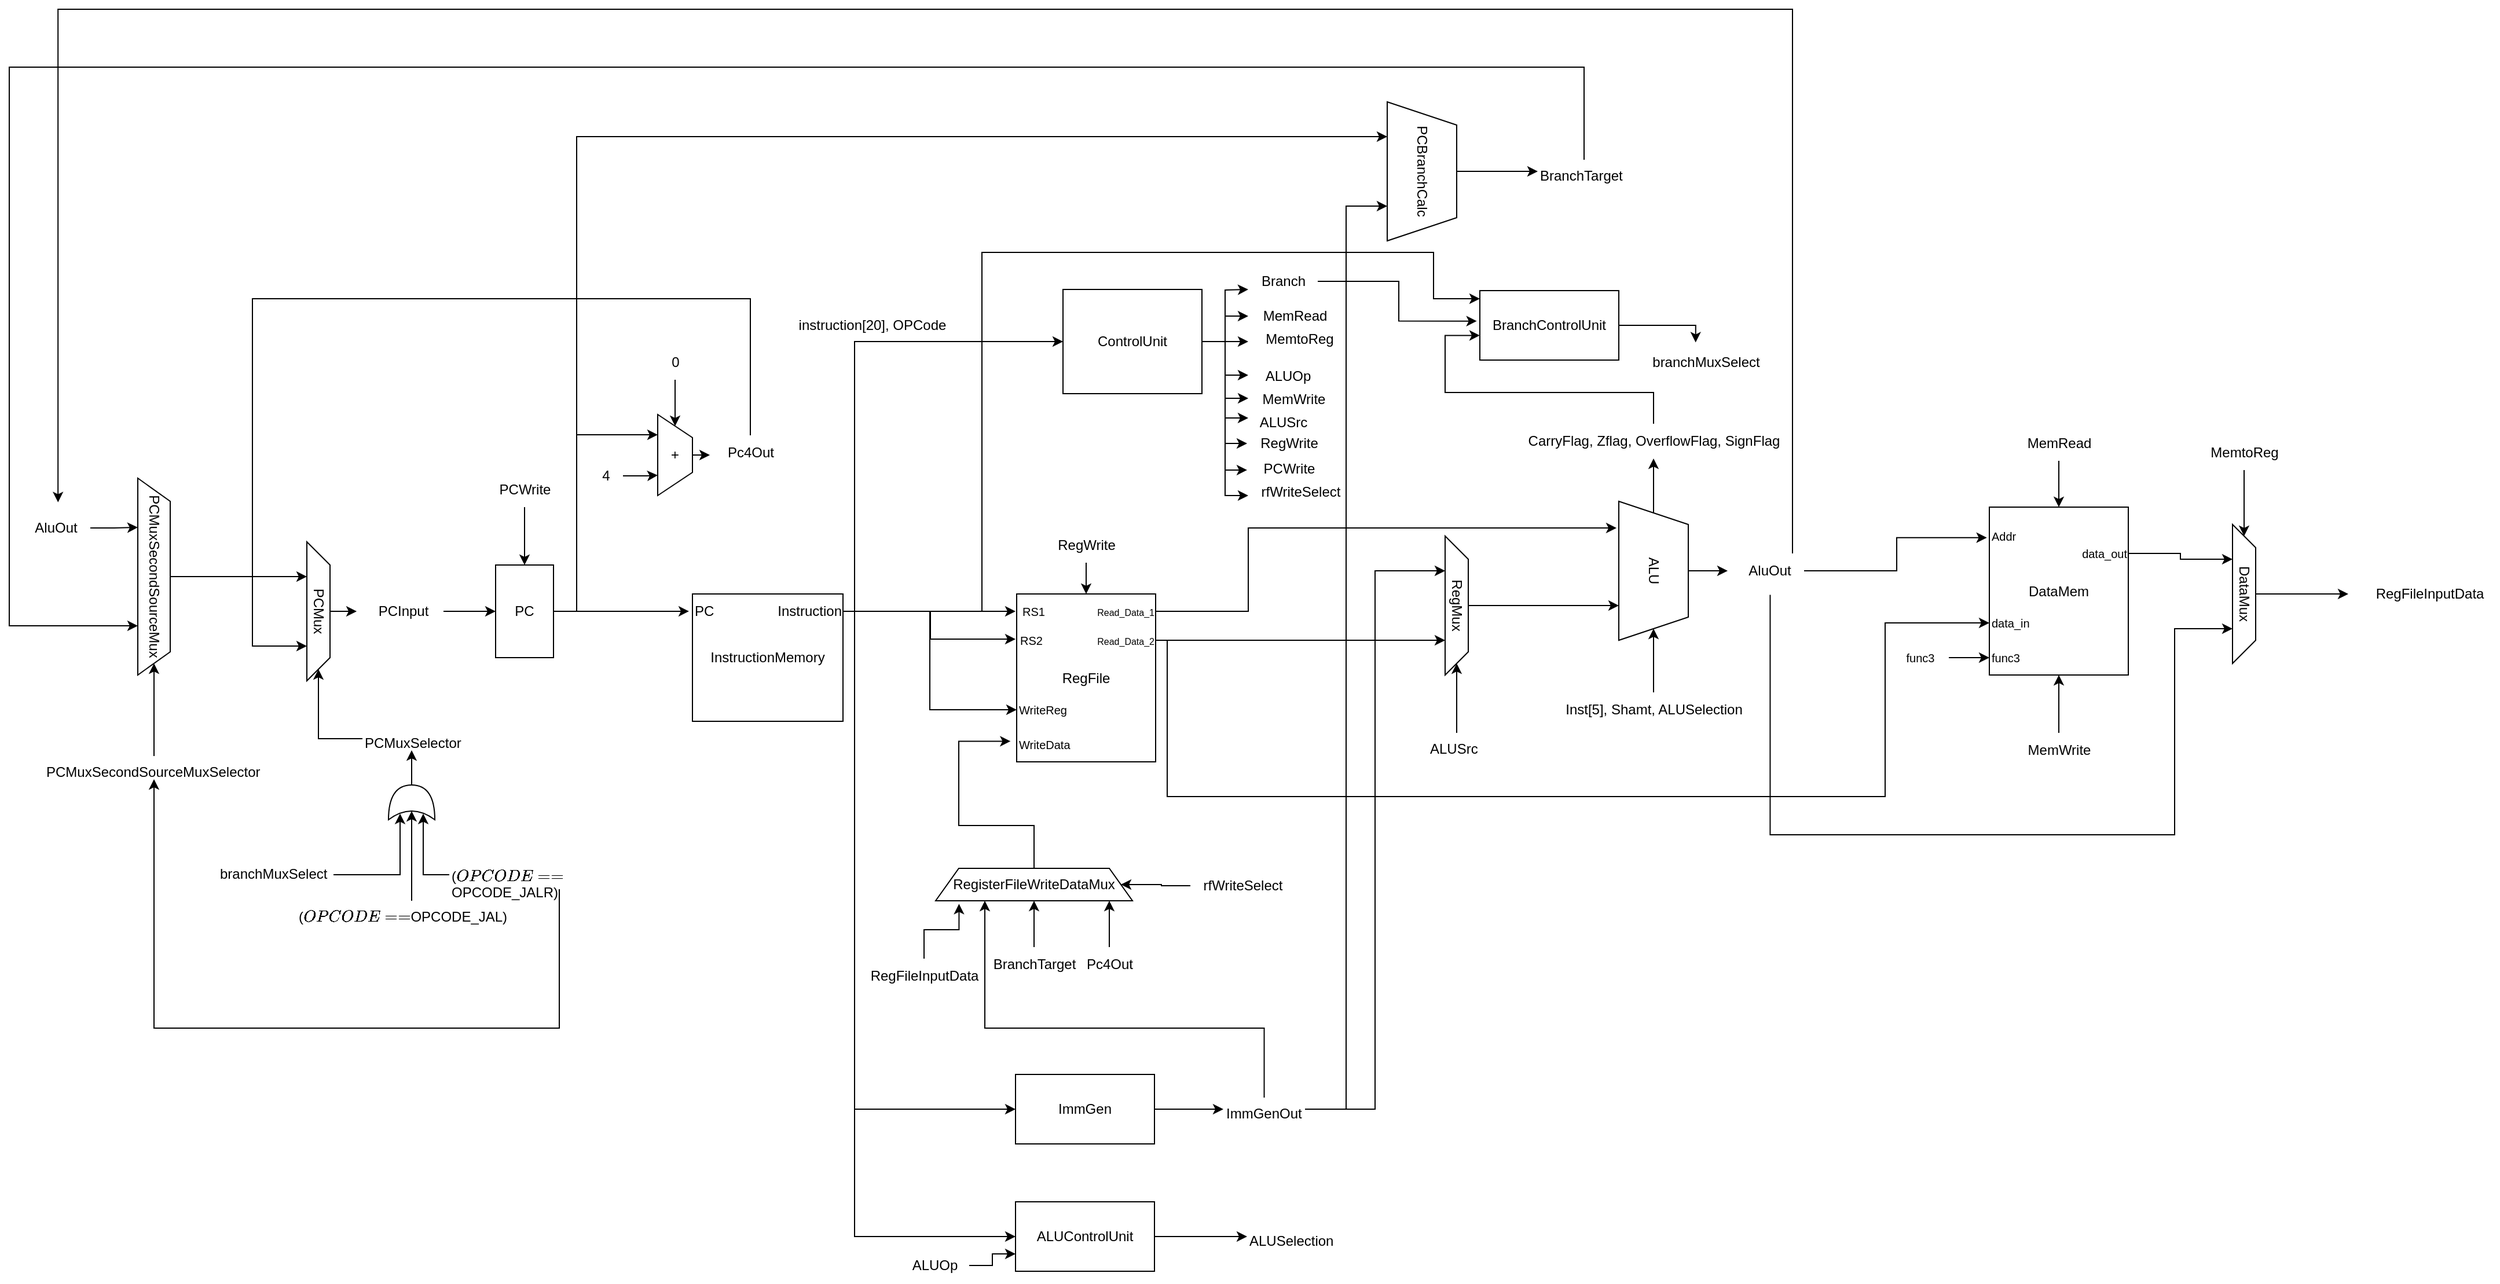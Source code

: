 <mxfile version="22.1.3" type="github">
  <diagram name="Page-1" id="2C8_HGF7oX_tT-ZGbaq5">
    <mxGraphModel dx="3056" dy="2315" grid="1" gridSize="10" guides="1" tooltips="1" connect="1" arrows="1" fold="1" page="1" pageScale="1" pageWidth="850" pageHeight="1100" math="0" shadow="0">
      <root>
        <mxCell id="0" />
        <mxCell id="1" parent="0" />
        <mxCell id="W6QJv-phxzr0F3JCB7R2-3" style="edgeStyle=orthogonalEdgeStyle;rounded=0;orthogonalLoop=1;jettySize=auto;html=1;exitX=1;exitY=0.5;exitDx=0;exitDy=0;entryX=-0.023;entryY=0.136;entryDx=0;entryDy=0;entryPerimeter=0;" parent="1" source="W6QJv-phxzr0F3JCB7R2-2" target="W6QJv-phxzr0F3JCB7R2-16" edge="1">
          <mxGeometry relative="1" as="geometry">
            <mxPoint x="270" y="400" as="targetPoint" />
          </mxGeometry>
        </mxCell>
        <mxCell id="W6QJv-phxzr0F3JCB7R2-4" style="edgeStyle=orthogonalEdgeStyle;rounded=0;orthogonalLoop=1;jettySize=auto;html=1;exitX=1;exitY=0.5;exitDx=0;exitDy=0;entryX=0.25;entryY=1;entryDx=0;entryDy=0;" parent="1" source="W6QJv-phxzr0F3JCB7R2-2" target="W6QJv-phxzr0F3JCB7R2-5" edge="1">
          <mxGeometry relative="1" as="geometry">
            <mxPoint x="210" y="310" as="targetPoint" />
            <Array as="points">
              <mxPoint x="200" y="400" />
              <mxPoint x="200" y="248" />
            </Array>
          </mxGeometry>
        </mxCell>
        <mxCell id="8ygQB4Aec48DxwsfryoU-15" style="edgeStyle=orthogonalEdgeStyle;rounded=0;orthogonalLoop=1;jettySize=auto;html=1;entryX=0.25;entryY=1;entryDx=0;entryDy=0;" edge="1" parent="1" source="W6QJv-phxzr0F3JCB7R2-2" target="8ygQB4Aec48DxwsfryoU-14">
          <mxGeometry relative="1" as="geometry">
            <Array as="points">
              <mxPoint x="200" y="400" />
              <mxPoint x="200" y="-10" />
            </Array>
          </mxGeometry>
        </mxCell>
        <mxCell id="W6QJv-phxzr0F3JCB7R2-2" value="PC" style="rounded=0;whiteSpace=wrap;html=1;" parent="1" vertex="1">
          <mxGeometry x="130" y="360" width="50" height="80" as="geometry" />
        </mxCell>
        <mxCell id="W6QJv-phxzr0F3JCB7R2-5" value="+" style="shape=trapezoid;perimeter=trapezoidPerimeter;whiteSpace=wrap;html=1;fixedSize=1;rotation=90;" parent="1" vertex="1">
          <mxGeometry x="250" y="250" width="70" height="30" as="geometry" />
        </mxCell>
        <mxCell id="W6QJv-phxzr0F3JCB7R2-7" style="edgeStyle=orthogonalEdgeStyle;rounded=0;orthogonalLoop=1;jettySize=auto;html=1;entryX=0.75;entryY=1;entryDx=0;entryDy=0;" parent="1" source="W6QJv-phxzr0F3JCB7R2-6" target="W6QJv-phxzr0F3JCB7R2-5" edge="1">
          <mxGeometry relative="1" as="geometry" />
        </mxCell>
        <mxCell id="W6QJv-phxzr0F3JCB7R2-6" value="4" style="text;html=1;align=center;verticalAlign=middle;resizable=0;points=[];autosize=1;strokeColor=none;fillColor=none;" parent="1" vertex="1">
          <mxGeometry x="210" y="268" width="30" height="30" as="geometry" />
        </mxCell>
        <mxCell id="W6QJv-phxzr0F3JCB7R2-9" style="edgeStyle=orthogonalEdgeStyle;rounded=0;orthogonalLoop=1;jettySize=auto;html=1;entryX=0.5;entryY=0;entryDx=0;entryDy=0;" parent="1" source="W6QJv-phxzr0F3JCB7R2-8" target="W6QJv-phxzr0F3JCB7R2-2" edge="1">
          <mxGeometry relative="1" as="geometry" />
        </mxCell>
        <mxCell id="W6QJv-phxzr0F3JCB7R2-8" value="PCWrite" style="text;html=1;align=center;verticalAlign=middle;resizable=0;points=[];autosize=1;strokeColor=none;fillColor=none;" parent="1" vertex="1">
          <mxGeometry x="120" y="280" width="70" height="30" as="geometry" />
        </mxCell>
        <mxCell id="W6QJv-phxzr0F3JCB7R2-11" style="edgeStyle=orthogonalEdgeStyle;rounded=0;orthogonalLoop=1;jettySize=auto;html=1;entryX=0;entryY=0.5;entryDx=0;entryDy=0;" parent="1" source="W6QJv-phxzr0F3JCB7R2-10" target="W6QJv-phxzr0F3JCB7R2-2" edge="1">
          <mxGeometry relative="1" as="geometry" />
        </mxCell>
        <mxCell id="W6QJv-phxzr0F3JCB7R2-10" value="PCInput" style="text;html=1;align=center;verticalAlign=middle;resizable=0;points=[];autosize=1;strokeColor=none;fillColor=none;" parent="1" vertex="1">
          <mxGeometry x="15" y="385" width="70" height="30" as="geometry" />
        </mxCell>
        <mxCell id="W6QJv-phxzr0F3JCB7R2-13" style="edgeStyle=orthogonalEdgeStyle;rounded=0;orthogonalLoop=1;jettySize=auto;html=1;" parent="1" source="W6QJv-phxzr0F3JCB7R2-12" target="W6QJv-phxzr0F3JCB7R2-5" edge="1">
          <mxGeometry relative="1" as="geometry" />
        </mxCell>
        <mxCell id="W6QJv-phxzr0F3JCB7R2-12" value="0" style="text;html=1;align=center;verticalAlign=middle;resizable=0;points=[];autosize=1;strokeColor=none;fillColor=none;" parent="1" vertex="1">
          <mxGeometry x="270" y="170" width="30" height="30" as="geometry" />
        </mxCell>
        <mxCell id="8ygQB4Aec48DxwsfryoU-44" style="edgeStyle=orthogonalEdgeStyle;rounded=0;orthogonalLoop=1;jettySize=auto;html=1;entryX=0.75;entryY=1;entryDx=0;entryDy=0;" edge="1" parent="1" source="W6QJv-phxzr0F3JCB7R2-14" target="8ygQB4Aec48DxwsfryoU-40">
          <mxGeometry relative="1" as="geometry">
            <Array as="points">
              <mxPoint x="350" y="130" />
              <mxPoint x="-80" y="130" />
              <mxPoint x="-80" y="430" />
            </Array>
          </mxGeometry>
        </mxCell>
        <mxCell id="W6QJv-phxzr0F3JCB7R2-14" value="Pc4Out" style="text;html=1;align=center;verticalAlign=middle;resizable=0;points=[];autosize=1;strokeColor=none;fillColor=none;" parent="1" vertex="1">
          <mxGeometry x="320" y="248" width="60" height="30" as="geometry" />
        </mxCell>
        <mxCell id="W6QJv-phxzr0F3JCB7R2-15" style="edgeStyle=orthogonalEdgeStyle;rounded=0;orthogonalLoop=1;jettySize=auto;html=1;exitX=0.5;exitY=0;exitDx=0;exitDy=0;entryX=-0.083;entryY=0.567;entryDx=0;entryDy=0;entryPerimeter=0;" parent="1" source="W6QJv-phxzr0F3JCB7R2-5" target="W6QJv-phxzr0F3JCB7R2-14" edge="1">
          <mxGeometry relative="1" as="geometry" />
        </mxCell>
        <mxCell id="W6QJv-phxzr0F3JCB7R2-22" style="edgeStyle=orthogonalEdgeStyle;rounded=0;orthogonalLoop=1;jettySize=auto;html=1;exitX=1;exitY=0.25;exitDx=0;exitDy=0;entryX=0;entryY=0.5;entryDx=0;entryDy=0;" parent="1" source="W6QJv-phxzr0F3JCB7R2-16" target="W6QJv-phxzr0F3JCB7R2-21" edge="1">
          <mxGeometry relative="1" as="geometry">
            <Array as="points">
              <mxPoint x="430" y="400" />
              <mxPoint x="440" y="400" />
              <mxPoint x="440" y="167" />
            </Array>
          </mxGeometry>
        </mxCell>
        <mxCell id="W6QJv-phxzr0F3JCB7R2-24" style="edgeStyle=orthogonalEdgeStyle;rounded=0;orthogonalLoop=1;jettySize=auto;html=1;exitX=1;exitY=0.5;exitDx=0;exitDy=0;" parent="1" source="W6QJv-phxzr0F3JCB7R2-21" edge="1">
          <mxGeometry relative="1" as="geometry">
            <mxPoint x="780" y="122" as="targetPoint" />
          </mxGeometry>
        </mxCell>
        <mxCell id="W6QJv-phxzr0F3JCB7R2-36" style="edgeStyle=orthogonalEdgeStyle;rounded=0;orthogonalLoop=1;jettySize=auto;html=1;exitX=1;exitY=0.5;exitDx=0;exitDy=0;" parent="1" source="W6QJv-phxzr0F3JCB7R2-21" target="W6QJv-phxzr0F3JCB7R2-26" edge="1">
          <mxGeometry relative="1" as="geometry" />
        </mxCell>
        <mxCell id="W6QJv-phxzr0F3JCB7R2-21" value="ControlUnit" style="rounded=0;whiteSpace=wrap;html=1;" parent="1" vertex="1">
          <mxGeometry x="620" y="122" width="120" height="90" as="geometry" />
        </mxCell>
        <mxCell id="W6QJv-phxzr0F3JCB7R2-23" value="instruction[20], OPCode" style="text;html=1;align=center;verticalAlign=middle;resizable=0;points=[];autosize=1;strokeColor=none;fillColor=none;" parent="1" vertex="1">
          <mxGeometry x="380" y="138" width="150" height="30" as="geometry" />
        </mxCell>
        <mxCell id="8ygQB4Aec48DxwsfryoU-63" style="edgeStyle=orthogonalEdgeStyle;rounded=0;orthogonalLoop=1;jettySize=auto;html=1;entryX=-0.022;entryY=0.439;entryDx=0;entryDy=0;entryPerimeter=0;" edge="1" parent="1" source="W6QJv-phxzr0F3JCB7R2-25" target="8ygQB4Aec48DxwsfryoU-62">
          <mxGeometry relative="1" as="geometry" />
        </mxCell>
        <mxCell id="W6QJv-phxzr0F3JCB7R2-25" value="Branch" style="text;html=1;align=center;verticalAlign=middle;resizable=0;points=[];autosize=1;strokeColor=none;fillColor=none;labelBorderColor=none;" parent="1" vertex="1">
          <mxGeometry x="780" y="100" width="60" height="30" as="geometry" />
        </mxCell>
        <mxCell id="W6QJv-phxzr0F3JCB7R2-26" value="MemRead" style="text;html=1;align=center;verticalAlign=middle;resizable=0;points=[];autosize=1;strokeColor=none;fillColor=none;" parent="1" vertex="1">
          <mxGeometry x="780" y="130" width="80" height="30" as="geometry" />
        </mxCell>
        <mxCell id="W6QJv-phxzr0F3JCB7R2-27" value="MemtoReg" style="text;html=1;align=center;verticalAlign=middle;resizable=0;points=[];autosize=1;strokeColor=none;fillColor=none;" parent="1" vertex="1">
          <mxGeometry x="784" y="150" width="80" height="30" as="geometry" />
        </mxCell>
        <mxCell id="W6QJv-phxzr0F3JCB7R2-28" value="ALUOp" style="text;html=1;align=center;verticalAlign=middle;resizable=0;points=[];autosize=1;strokeColor=none;fillColor=none;" parent="1" vertex="1">
          <mxGeometry x="784" y="182" width="60" height="30" as="geometry" />
        </mxCell>
        <mxCell id="W6QJv-phxzr0F3JCB7R2-29" value="MemWrite" style="text;html=1;align=center;verticalAlign=middle;resizable=0;points=[];autosize=1;strokeColor=none;fillColor=none;" parent="1" vertex="1">
          <mxGeometry x="779" y="202" width="80" height="30" as="geometry" />
        </mxCell>
        <mxCell id="W6QJv-phxzr0F3JCB7R2-30" value="ALUSrc" style="text;html=1;align=center;verticalAlign=middle;resizable=0;points=[];autosize=1;strokeColor=none;fillColor=none;" parent="1" vertex="1">
          <mxGeometry x="780" y="222" width="60" height="30" as="geometry" />
        </mxCell>
        <mxCell id="W6QJv-phxzr0F3JCB7R2-32" value="RegWrite" style="text;html=1;align=center;verticalAlign=middle;resizable=0;points=[];autosize=1;strokeColor=none;fillColor=none;" parent="1" vertex="1">
          <mxGeometry x="780" y="240" width="70" height="30" as="geometry" />
        </mxCell>
        <mxCell id="W6QJv-phxzr0F3JCB7R2-33" value="PCWrite" style="text;html=1;align=center;verticalAlign=middle;resizable=0;points=[];autosize=1;strokeColor=none;fillColor=none;" parent="1" vertex="1">
          <mxGeometry x="780" y="262" width="70" height="30" as="geometry" />
        </mxCell>
        <mxCell id="W6QJv-phxzr0F3JCB7R2-34" value="rfWriteSelect" style="text;html=1;align=center;verticalAlign=middle;resizable=0;points=[];autosize=1;strokeColor=none;fillColor=none;" parent="1" vertex="1">
          <mxGeometry x="780" y="282" width="90" height="30" as="geometry" />
        </mxCell>
        <mxCell id="W6QJv-phxzr0F3JCB7R2-37" style="edgeStyle=orthogonalEdgeStyle;rounded=0;orthogonalLoop=1;jettySize=auto;html=1;exitX=1;exitY=0.5;exitDx=0;exitDy=0;entryX=-0.05;entryY=0.567;entryDx=0;entryDy=0;entryPerimeter=0;" parent="1" source="W6QJv-phxzr0F3JCB7R2-21" target="W6QJv-phxzr0F3JCB7R2-27" edge="1">
          <mxGeometry relative="1" as="geometry" />
        </mxCell>
        <mxCell id="W6QJv-phxzr0F3JCB7R2-38" style="edgeStyle=orthogonalEdgeStyle;rounded=0;orthogonalLoop=1;jettySize=auto;html=1;exitX=1;exitY=0.5;exitDx=0;exitDy=0;entryX=-0.067;entryY=0.467;entryDx=0;entryDy=0;entryPerimeter=0;" parent="1" source="W6QJv-phxzr0F3JCB7R2-21" target="W6QJv-phxzr0F3JCB7R2-28" edge="1">
          <mxGeometry relative="1" as="geometry">
            <Array as="points">
              <mxPoint x="760" y="167" />
              <mxPoint x="760" y="196" />
            </Array>
          </mxGeometry>
        </mxCell>
        <mxCell id="W6QJv-phxzr0F3JCB7R2-39" style="edgeStyle=orthogonalEdgeStyle;rounded=0;orthogonalLoop=1;jettySize=auto;html=1;exitX=1;exitY=0.5;exitDx=0;exitDy=0;entryX=0.013;entryY=0.467;entryDx=0;entryDy=0;entryPerimeter=0;" parent="1" source="W6QJv-phxzr0F3JCB7R2-21" target="W6QJv-phxzr0F3JCB7R2-29" edge="1">
          <mxGeometry relative="1" as="geometry" />
        </mxCell>
        <mxCell id="W6QJv-phxzr0F3JCB7R2-40" style="edgeStyle=orthogonalEdgeStyle;rounded=0;orthogonalLoop=1;jettySize=auto;html=1;exitX=1;exitY=0.5;exitDx=0;exitDy=0;entryX=0;entryY=0.367;entryDx=0;entryDy=0;entryPerimeter=0;" parent="1" source="W6QJv-phxzr0F3JCB7R2-21" target="W6QJv-phxzr0F3JCB7R2-30" edge="1">
          <mxGeometry relative="1" as="geometry" />
        </mxCell>
        <mxCell id="W6QJv-phxzr0F3JCB7R2-41" style="edgeStyle=orthogonalEdgeStyle;rounded=0;orthogonalLoop=1;jettySize=auto;html=1;exitX=1;exitY=0.5;exitDx=0;exitDy=0;entryX=-0.014;entryY=0.5;entryDx=0;entryDy=0;entryPerimeter=0;" parent="1" source="W6QJv-phxzr0F3JCB7R2-21" target="W6QJv-phxzr0F3JCB7R2-32" edge="1">
          <mxGeometry relative="1" as="geometry">
            <Array as="points">
              <mxPoint x="760" y="167" />
              <mxPoint x="760" y="255" />
            </Array>
          </mxGeometry>
        </mxCell>
        <mxCell id="W6QJv-phxzr0F3JCB7R2-42" style="edgeStyle=orthogonalEdgeStyle;rounded=0;orthogonalLoop=1;jettySize=auto;html=1;exitX=1;exitY=0.5;exitDx=0;exitDy=0;entryX=-0.014;entryY=0.533;entryDx=0;entryDy=0;entryPerimeter=0;" parent="1" source="W6QJv-phxzr0F3JCB7R2-21" target="W6QJv-phxzr0F3JCB7R2-33" edge="1">
          <mxGeometry relative="1" as="geometry">
            <Array as="points">
              <mxPoint x="760" y="167" />
              <mxPoint x="760" y="278" />
            </Array>
          </mxGeometry>
        </mxCell>
        <mxCell id="W6QJv-phxzr0F3JCB7R2-43" style="edgeStyle=orthogonalEdgeStyle;rounded=0;orthogonalLoop=1;jettySize=auto;html=1;exitX=1;exitY=0.5;exitDx=0;exitDy=0;entryX=0;entryY=0.6;entryDx=0;entryDy=0;entryPerimeter=0;" parent="1" source="W6QJv-phxzr0F3JCB7R2-21" target="W6QJv-phxzr0F3JCB7R2-34" edge="1">
          <mxGeometry relative="1" as="geometry">
            <Array as="points">
              <mxPoint x="760" y="167" />
              <mxPoint x="760" y="300" />
            </Array>
          </mxGeometry>
        </mxCell>
        <mxCell id="W6QJv-phxzr0F3JCB7R2-50" style="edgeStyle=orthogonalEdgeStyle;rounded=0;orthogonalLoop=1;jettySize=auto;html=1;entryX=-0.1;entryY=0.5;entryDx=0;entryDy=0;entryPerimeter=0;" parent="1" source="W6QJv-phxzr0F3JCB7R2-47" target="W6QJv-phxzr0F3JCB7R2-51" edge="1">
          <mxGeometry relative="1" as="geometry">
            <mxPoint x="480" y="400" as="targetPoint" />
          </mxGeometry>
        </mxCell>
        <mxCell id="W6QJv-phxzr0F3JCB7R2-60" style="edgeStyle=orthogonalEdgeStyle;rounded=0;orthogonalLoop=1;jettySize=auto;html=1;entryX=0.5;entryY=0;entryDx=0;entryDy=0;" parent="1" source="W6QJv-phxzr0F3JCB7R2-57" target="W6QJv-phxzr0F3JCB7R2-44" edge="1">
          <mxGeometry relative="1" as="geometry" />
        </mxCell>
        <mxCell id="W6QJv-phxzr0F3JCB7R2-57" value="RegWrite" style="text;html=1;align=center;verticalAlign=middle;resizable=0;points=[];autosize=1;strokeColor=none;fillColor=none;" parent="1" vertex="1">
          <mxGeometry x="605" y="328" width="70" height="30" as="geometry" />
        </mxCell>
        <mxCell id="W6QJv-phxzr0F3JCB7R2-61" style="edgeStyle=orthogonalEdgeStyle;rounded=0;orthogonalLoop=1;jettySize=auto;html=1;entryX=-0.05;entryY=0.467;entryDx=0;entryDy=0;entryPerimeter=0;" parent="1" source="W6QJv-phxzr0F3JCB7R2-47" target="W6QJv-phxzr0F3JCB7R2-52" edge="1">
          <mxGeometry relative="1" as="geometry" />
        </mxCell>
        <mxCell id="W6QJv-phxzr0F3JCB7R2-62" style="edgeStyle=orthogonalEdgeStyle;rounded=0;orthogonalLoop=1;jettySize=auto;html=1;entryX=0;entryY=0.5;entryDx=0;entryDy=0;entryPerimeter=0;" parent="1" source="W6QJv-phxzr0F3JCB7R2-47" target="W6QJv-phxzr0F3JCB7R2-54" edge="1">
          <mxGeometry relative="1" as="geometry" />
        </mxCell>
        <mxCell id="W6QJv-phxzr0F3JCB7R2-64" value="" style="group" parent="1" vertex="1" connectable="0">
          <mxGeometry x="580" y="385" width="120" height="145" as="geometry" />
        </mxCell>
        <mxCell id="W6QJv-phxzr0F3JCB7R2-44" value="RegFile" style="rounded=0;whiteSpace=wrap;html=1;" parent="W6QJv-phxzr0F3JCB7R2-64" vertex="1">
          <mxGeometry width="120" height="145" as="geometry" />
        </mxCell>
        <mxCell id="W6QJv-phxzr0F3JCB7R2-51" value="&lt;font style=&quot;font-size: 10px;&quot;&gt;RS1&lt;/font&gt;" style="text;html=1;align=left;verticalAlign=middle;resizable=0;points=[];autosize=1;strokeColor=none;fillColor=none;" parent="W6QJv-phxzr0F3JCB7R2-64" vertex="1">
          <mxGeometry x="3" width="40" height="30" as="geometry" />
        </mxCell>
        <mxCell id="W6QJv-phxzr0F3JCB7R2-52" value="&lt;font style=&quot;font-size: 10px;&quot;&gt;RS2&lt;br&gt;&lt;/font&gt;" style="text;html=1;align=left;verticalAlign=middle;resizable=0;points=[];autosize=1;strokeColor=none;fillColor=none;" parent="W6QJv-phxzr0F3JCB7R2-64" vertex="1">
          <mxGeometry x="1" y="25" width="40" height="30" as="geometry" />
        </mxCell>
        <mxCell id="W6QJv-phxzr0F3JCB7R2-53" value="&lt;font size=&quot;1&quot;&gt;WriteData&lt;/font&gt;" style="text;html=1;align=left;verticalAlign=middle;resizable=0;points=[];autosize=1;strokeColor=none;fillColor=none;" parent="W6QJv-phxzr0F3JCB7R2-64" vertex="1">
          <mxGeometry y="115" width="70" height="30" as="geometry" />
        </mxCell>
        <mxCell id="W6QJv-phxzr0F3JCB7R2-54" value="&lt;font style=&quot;font-size: 10px;&quot;&gt;WriteReg&lt;/font&gt;" style="text;html=1;align=left;verticalAlign=middle;resizable=0;points=[];autosize=1;strokeColor=none;fillColor=none;" parent="W6QJv-phxzr0F3JCB7R2-64" vertex="1">
          <mxGeometry y="85" width="70" height="30" as="geometry" />
        </mxCell>
        <mxCell id="W6QJv-phxzr0F3JCB7R2-55" value="&lt;font style=&quot;font-size: 8px;&quot;&gt;Read_Data_1&lt;/font&gt;" style="text;html=1;align=right;verticalAlign=middle;resizable=0;points=[];autosize=1;strokeColor=none;fillColor=none;" parent="W6QJv-phxzr0F3JCB7R2-64" vertex="1">
          <mxGeometry x="50" width="70" height="30" as="geometry" />
        </mxCell>
        <mxCell id="W6QJv-phxzr0F3JCB7R2-56" value="&lt;font style=&quot;font-size: 8px;&quot;&gt;Read_Data_2&lt;/font&gt;" style="text;html=1;align=right;verticalAlign=middle;resizable=0;points=[];autosize=1;strokeColor=none;fillColor=none;" parent="W6QJv-phxzr0F3JCB7R2-64" vertex="1">
          <mxGeometry x="50" y="25" width="70" height="30" as="geometry" />
        </mxCell>
        <mxCell id="W6QJv-phxzr0F3JCB7R2-65" value="" style="group" parent="1" vertex="1" connectable="0">
          <mxGeometry x="300" y="385" width="130" height="110" as="geometry" />
        </mxCell>
        <mxCell id="W6QJv-phxzr0F3JCB7R2-16" value="InstructionMemory" style="rounded=0;whiteSpace=wrap;html=1;" parent="W6QJv-phxzr0F3JCB7R2-65" vertex="1">
          <mxGeometry width="130" height="110" as="geometry" />
        </mxCell>
        <mxCell id="W6QJv-phxzr0F3JCB7R2-46" value="PC" style="text;html=1;align=left;verticalAlign=middle;resizable=0;points=[];autosize=1;strokeColor=none;fillColor=none;" parent="W6QJv-phxzr0F3JCB7R2-65" vertex="1">
          <mxGeometry width="40" height="30" as="geometry" />
        </mxCell>
        <mxCell id="W6QJv-phxzr0F3JCB7R2-47" value="Instruction" style="text;html=1;align=right;verticalAlign=middle;resizable=0;points=[];autosize=1;strokeColor=none;fillColor=none;" parent="W6QJv-phxzr0F3JCB7R2-65" vertex="1">
          <mxGeometry x="50" width="80" height="30" as="geometry" />
        </mxCell>
        <mxCell id="8ygQB4Aec48DxwsfryoU-5" style="edgeStyle=orthogonalEdgeStyle;rounded=0;orthogonalLoop=1;jettySize=auto;html=1;entryX=0;entryY=0.5;entryDx=0;entryDy=0;" edge="1" parent="1" source="8ygQB4Aec48DxwsfryoU-3" target="8ygQB4Aec48DxwsfryoU-6">
          <mxGeometry relative="1" as="geometry">
            <mxPoint x="749" y="830" as="targetPoint" />
          </mxGeometry>
        </mxCell>
        <mxCell id="8ygQB4Aec48DxwsfryoU-3" value="ImmGen" style="rounded=0;whiteSpace=wrap;html=1;" vertex="1" parent="1">
          <mxGeometry x="579" y="800" width="120" height="60" as="geometry" />
        </mxCell>
        <mxCell id="8ygQB4Aec48DxwsfryoU-4" style="edgeStyle=orthogonalEdgeStyle;rounded=0;orthogonalLoop=1;jettySize=auto;html=1;entryX=0;entryY=0.5;entryDx=0;entryDy=0;" edge="1" parent="1" source="W6QJv-phxzr0F3JCB7R2-47" target="8ygQB4Aec48DxwsfryoU-3">
          <mxGeometry relative="1" as="geometry">
            <Array as="points">
              <mxPoint x="440" y="400" />
              <mxPoint x="440" y="830" />
            </Array>
          </mxGeometry>
        </mxCell>
        <mxCell id="8ygQB4Aec48DxwsfryoU-16" style="edgeStyle=orthogonalEdgeStyle;rounded=0;orthogonalLoop=1;jettySize=auto;html=1;entryX=0.75;entryY=1;entryDx=0;entryDy=0;" edge="1" parent="1" source="8ygQB4Aec48DxwsfryoU-6" target="8ygQB4Aec48DxwsfryoU-14">
          <mxGeometry relative="1" as="geometry" />
        </mxCell>
        <mxCell id="8ygQB4Aec48DxwsfryoU-47" style="edgeStyle=orthogonalEdgeStyle;rounded=0;orthogonalLoop=1;jettySize=auto;html=1;entryX=0.25;entryY=1;entryDx=0;entryDy=0;" edge="1" parent="1" source="8ygQB4Aec48DxwsfryoU-6" target="8ygQB4Aec48DxwsfryoU-45">
          <mxGeometry relative="1" as="geometry" />
        </mxCell>
        <mxCell id="8ygQB4Aec48DxwsfryoU-98" style="edgeStyle=orthogonalEdgeStyle;rounded=0;orthogonalLoop=1;jettySize=auto;html=1;entryX=0.25;entryY=1;entryDx=0;entryDy=0;" edge="1" parent="1" source="8ygQB4Aec48DxwsfryoU-6" target="8ygQB4Aec48DxwsfryoU-92">
          <mxGeometry relative="1" as="geometry">
            <Array as="points">
              <mxPoint x="794" y="760" />
              <mxPoint x="552" y="760" />
            </Array>
          </mxGeometry>
        </mxCell>
        <mxCell id="8ygQB4Aec48DxwsfryoU-6" value="ImmGenOut" style="text;whiteSpace=wrap;" vertex="1" parent="1">
          <mxGeometry x="758.5" y="820" width="70.5" height="20" as="geometry" />
        </mxCell>
        <mxCell id="8ygQB4Aec48DxwsfryoU-12" style="edgeStyle=orthogonalEdgeStyle;rounded=0;orthogonalLoop=1;jettySize=auto;html=1;exitX=1;exitY=0.5;exitDx=0;exitDy=0;entryX=0;entryY=0.5;entryDx=0;entryDy=0;" edge="1" parent="1" source="8ygQB4Aec48DxwsfryoU-7" target="8ygQB4Aec48DxwsfryoU-11">
          <mxGeometry relative="1" as="geometry" />
        </mxCell>
        <mxCell id="8ygQB4Aec48DxwsfryoU-7" value="ALUControlUnit" style="rounded=0;whiteSpace=wrap;html=1;" vertex="1" parent="1">
          <mxGeometry x="579" y="910" width="120" height="60" as="geometry" />
        </mxCell>
        <mxCell id="8ygQB4Aec48DxwsfryoU-8" style="edgeStyle=orthogonalEdgeStyle;rounded=0;orthogonalLoop=1;jettySize=auto;html=1;entryX=0;entryY=0.5;entryDx=0;entryDy=0;" edge="1" parent="1" source="W6QJv-phxzr0F3JCB7R2-47" target="8ygQB4Aec48DxwsfryoU-7">
          <mxGeometry relative="1" as="geometry">
            <Array as="points">
              <mxPoint x="440" y="400" />
              <mxPoint x="440" y="940" />
            </Array>
          </mxGeometry>
        </mxCell>
        <mxCell id="8ygQB4Aec48DxwsfryoU-10" style="edgeStyle=orthogonalEdgeStyle;rounded=0;orthogonalLoop=1;jettySize=auto;html=1;entryX=0;entryY=0.75;entryDx=0;entryDy=0;" edge="1" parent="1" source="8ygQB4Aec48DxwsfryoU-9" target="8ygQB4Aec48DxwsfryoU-7">
          <mxGeometry relative="1" as="geometry" />
        </mxCell>
        <mxCell id="8ygQB4Aec48DxwsfryoU-9" value="ALUOp" style="text;html=1;align=center;verticalAlign=middle;resizable=0;points=[];autosize=1;strokeColor=none;fillColor=none;" vertex="1" parent="1">
          <mxGeometry x="479" y="950" width="60" height="30" as="geometry" />
        </mxCell>
        <mxCell id="8ygQB4Aec48DxwsfryoU-11" value="ALUSelection" style="text;whiteSpace=wrap;" vertex="1" parent="1">
          <mxGeometry x="779" y="930" width="80" height="20" as="geometry" />
        </mxCell>
        <mxCell id="8ygQB4Aec48DxwsfryoU-18" style="edgeStyle=orthogonalEdgeStyle;rounded=0;orthogonalLoop=1;jettySize=auto;html=1;entryX=0;entryY=0.5;entryDx=0;entryDy=0;" edge="1" parent="1" source="8ygQB4Aec48DxwsfryoU-14" target="8ygQB4Aec48DxwsfryoU-17">
          <mxGeometry relative="1" as="geometry" />
        </mxCell>
        <mxCell id="8ygQB4Aec48DxwsfryoU-14" value="PCBranchCalc" style="shape=trapezoid;perimeter=trapezoidPerimeter;whiteSpace=wrap;html=1;fixedSize=1;rotation=90;" vertex="1" parent="1">
          <mxGeometry x="870" y="-10" width="120" height="60" as="geometry" />
        </mxCell>
        <mxCell id="8ygQB4Aec48DxwsfryoU-43" style="edgeStyle=orthogonalEdgeStyle;rounded=0;orthogonalLoop=1;jettySize=auto;html=1;entryX=0.75;entryY=1;entryDx=0;entryDy=0;" edge="1" parent="1" source="8ygQB4Aec48DxwsfryoU-17" target="8ygQB4Aec48DxwsfryoU-34">
          <mxGeometry relative="1" as="geometry">
            <Array as="points">
              <mxPoint x="1070" y="-70" />
              <mxPoint x="-290" y="-70" />
              <mxPoint x="-290" y="413" />
            </Array>
          </mxGeometry>
        </mxCell>
        <mxCell id="8ygQB4Aec48DxwsfryoU-17" value="BranchTarget" style="text;whiteSpace=wrap;" vertex="1" parent="1">
          <mxGeometry x="1030" y="10" width="80" height="20" as="geometry" />
        </mxCell>
        <mxCell id="8ygQB4Aec48DxwsfryoU-105" style="edgeStyle=orthogonalEdgeStyle;rounded=0;orthogonalLoop=1;jettySize=auto;html=1;entryX=1;entryY=0.5;entryDx=0;entryDy=0;" edge="1" parent="1" source="8ygQB4Aec48DxwsfryoU-19" target="8ygQB4Aec48DxwsfryoU-40">
          <mxGeometry relative="1" as="geometry" />
        </mxCell>
        <mxCell id="8ygQB4Aec48DxwsfryoU-19" value="PCMuxSelector" style="text;whiteSpace=wrap;" vertex="1" parent="1">
          <mxGeometry x="15" y="500" width="85" height="20" as="geometry" />
        </mxCell>
        <mxCell id="8ygQB4Aec48DxwsfryoU-21" style="edgeStyle=orthogonalEdgeStyle;rounded=0;orthogonalLoop=1;jettySize=auto;html=1;entryX=0.5;entryY=1;entryDx=0;entryDy=0;" edge="1" parent="1" source="8ygQB4Aec48DxwsfryoU-20" target="8ygQB4Aec48DxwsfryoU-19">
          <mxGeometry relative="1" as="geometry" />
        </mxCell>
        <mxCell id="8ygQB4Aec48DxwsfryoU-20" value="" style="shape=xor;whiteSpace=wrap;html=1;rotation=-90;" vertex="1" parent="1">
          <mxGeometry x="42.5" y="545" width="30" height="40" as="geometry" />
        </mxCell>
        <mxCell id="8ygQB4Aec48DxwsfryoU-22" value="branchMuxSelect" style="text;whiteSpace=wrap;" vertex="1" parent="1">
          <mxGeometry x="-110" y="612.5" width="100" height="30" as="geometry" />
        </mxCell>
        <mxCell id="8ygQB4Aec48DxwsfryoU-24" value="(`OPCODE == `OPCODE_JAL)" style="text;whiteSpace=wrap;" vertex="1" parent="1">
          <mxGeometry x="-42.5" y="650" width="200" height="40" as="geometry" />
        </mxCell>
        <mxCell id="8ygQB4Aec48DxwsfryoU-26" style="edgeStyle=orthogonalEdgeStyle;rounded=0;orthogonalLoop=1;jettySize=auto;html=1;entryX=0.25;entryY=0.5;entryDx=0;entryDy=0;entryPerimeter=0;" edge="1" parent="1" source="8ygQB4Aec48DxwsfryoU-24" target="8ygQB4Aec48DxwsfryoU-20">
          <mxGeometry relative="1" as="geometry" />
        </mxCell>
        <mxCell id="8ygQB4Aec48DxwsfryoU-36" style="edgeStyle=orthogonalEdgeStyle;rounded=0;orthogonalLoop=1;jettySize=auto;html=1;entryX=0.5;entryY=1;entryDx=0;entryDy=0;" edge="1" parent="1" source="8ygQB4Aec48DxwsfryoU-27" target="8ygQB4Aec48DxwsfryoU-31">
          <mxGeometry relative="1" as="geometry">
            <Array as="points">
              <mxPoint x="185" y="760" />
              <mxPoint x="-165" y="760" />
            </Array>
          </mxGeometry>
        </mxCell>
        <mxCell id="8ygQB4Aec48DxwsfryoU-27" value="(`OPCODE == `OPCODE_JALR)" style="text;whiteSpace=wrap;" vertex="1" parent="1">
          <mxGeometry x="90" y="615" width="190" height="25" as="geometry" />
        </mxCell>
        <mxCell id="8ygQB4Aec48DxwsfryoU-30" style="edgeStyle=orthogonalEdgeStyle;rounded=0;orthogonalLoop=1;jettySize=auto;html=1;entryX=0.175;entryY=0.75;entryDx=0;entryDy=0;entryPerimeter=0;" edge="1" parent="1" source="8ygQB4Aec48DxwsfryoU-27" target="8ygQB4Aec48DxwsfryoU-20">
          <mxGeometry relative="1" as="geometry" />
        </mxCell>
        <mxCell id="8ygQB4Aec48DxwsfryoU-35" style="edgeStyle=orthogonalEdgeStyle;rounded=0;orthogonalLoop=1;jettySize=auto;html=1;entryX=1;entryY=0.5;entryDx=0;entryDy=0;" edge="1" parent="1" source="8ygQB4Aec48DxwsfryoU-31" target="8ygQB4Aec48DxwsfryoU-34">
          <mxGeometry relative="1" as="geometry" />
        </mxCell>
        <mxCell id="8ygQB4Aec48DxwsfryoU-31" value="PCMuxSecondSourceMuxSelector" style="text;whiteSpace=wrap;" vertex="1" parent="1">
          <mxGeometry x="-260" y="525" width="190" height="20" as="geometry" />
        </mxCell>
        <mxCell id="8ygQB4Aec48DxwsfryoU-33" style="edgeStyle=orthogonalEdgeStyle;rounded=0;orthogonalLoop=1;jettySize=auto;html=1;entryX=0.175;entryY=0.25;entryDx=0;entryDy=0;entryPerimeter=0;" edge="1" parent="1" source="8ygQB4Aec48DxwsfryoU-22" target="8ygQB4Aec48DxwsfryoU-20">
          <mxGeometry relative="1" as="geometry" />
        </mxCell>
        <mxCell id="8ygQB4Aec48DxwsfryoU-42" style="edgeStyle=orthogonalEdgeStyle;rounded=0;orthogonalLoop=1;jettySize=auto;html=1;exitX=0.5;exitY=0;exitDx=0;exitDy=0;entryX=0.25;entryY=1;entryDx=0;entryDy=0;" edge="1" parent="1" source="8ygQB4Aec48DxwsfryoU-34" target="8ygQB4Aec48DxwsfryoU-40">
          <mxGeometry relative="1" as="geometry" />
        </mxCell>
        <mxCell id="8ygQB4Aec48DxwsfryoU-34" value="PCMuxSecondSourceMux" style="shape=trapezoid;perimeter=trapezoidPerimeter;whiteSpace=wrap;html=1;fixedSize=1;rotation=90;" vertex="1" parent="1">
          <mxGeometry x="-250" y="356" width="170" height="28" as="geometry" />
        </mxCell>
        <mxCell id="8ygQB4Aec48DxwsfryoU-39" style="edgeStyle=orthogonalEdgeStyle;rounded=0;orthogonalLoop=1;jettySize=auto;html=1;entryX=0.25;entryY=1;entryDx=0;entryDy=0;" edge="1" parent="1" source="8ygQB4Aec48DxwsfryoU-37" target="8ygQB4Aec48DxwsfryoU-34">
          <mxGeometry relative="1" as="geometry" />
        </mxCell>
        <mxCell id="8ygQB4Aec48DxwsfryoU-37" value="AluOut" style="text;html=1;align=center;verticalAlign=middle;resizable=0;points=[];autosize=1;strokeColor=none;fillColor=none;" vertex="1" parent="1">
          <mxGeometry x="-280" y="313" width="60" height="30" as="geometry" />
        </mxCell>
        <mxCell id="8ygQB4Aec48DxwsfryoU-40" value="PCMux" style="shape=trapezoid;perimeter=trapezoidPerimeter;whiteSpace=wrap;html=1;fixedSize=1;rotation=90;" vertex="1" parent="1">
          <mxGeometry x="-83" y="390" width="120" height="20" as="geometry" />
        </mxCell>
        <mxCell id="8ygQB4Aec48DxwsfryoU-41" style="edgeStyle=orthogonalEdgeStyle;rounded=0;orthogonalLoop=1;jettySize=auto;html=1;exitX=0.5;exitY=0;exitDx=0;exitDy=0;entryX=-0.071;entryY=0.5;entryDx=0;entryDy=0;entryPerimeter=0;" edge="1" parent="1" source="8ygQB4Aec48DxwsfryoU-40" target="W6QJv-phxzr0F3JCB7R2-10">
          <mxGeometry relative="1" as="geometry" />
        </mxCell>
        <mxCell id="8ygQB4Aec48DxwsfryoU-52" style="edgeStyle=orthogonalEdgeStyle;rounded=0;orthogonalLoop=1;jettySize=auto;html=1;entryX=0.75;entryY=1;entryDx=0;entryDy=0;" edge="1" parent="1" source="8ygQB4Aec48DxwsfryoU-45" target="8ygQB4Aec48DxwsfryoU-51">
          <mxGeometry relative="1" as="geometry" />
        </mxCell>
        <mxCell id="8ygQB4Aec48DxwsfryoU-45" value="RegMux" style="shape=trapezoid;perimeter=trapezoidPerimeter;whiteSpace=wrap;html=1;fixedSize=1;rotation=90;" vertex="1" parent="1">
          <mxGeometry x="900" y="385" width="120" height="20" as="geometry" />
        </mxCell>
        <mxCell id="8ygQB4Aec48DxwsfryoU-48" style="edgeStyle=orthogonalEdgeStyle;rounded=0;orthogonalLoop=1;jettySize=auto;html=1;entryX=0.75;entryY=1;entryDx=0;entryDy=0;" edge="1" parent="1" source="W6QJv-phxzr0F3JCB7R2-56" target="8ygQB4Aec48DxwsfryoU-45">
          <mxGeometry relative="1" as="geometry" />
        </mxCell>
        <mxCell id="8ygQB4Aec48DxwsfryoU-50" style="edgeStyle=orthogonalEdgeStyle;rounded=0;orthogonalLoop=1;jettySize=auto;html=1;entryX=1;entryY=0.5;entryDx=0;entryDy=0;" edge="1" parent="1" source="8ygQB4Aec48DxwsfryoU-49" target="8ygQB4Aec48DxwsfryoU-45">
          <mxGeometry relative="1" as="geometry" />
        </mxCell>
        <mxCell id="8ygQB4Aec48DxwsfryoU-49" value="ALUSrc" style="text;whiteSpace=wrap;" vertex="1" parent="1">
          <mxGeometry x="935" y="505" width="50" height="20" as="geometry" />
        </mxCell>
        <mxCell id="8ygQB4Aec48DxwsfryoU-58" style="edgeStyle=orthogonalEdgeStyle;rounded=0;orthogonalLoop=1;jettySize=auto;html=1;startArrow=classic;startFill=1;endArrow=none;endFill=0;" edge="1" parent="1" source="8ygQB4Aec48DxwsfryoU-51" target="8ygQB4Aec48DxwsfryoU-56">
          <mxGeometry relative="1" as="geometry" />
        </mxCell>
        <mxCell id="8ygQB4Aec48DxwsfryoU-51" value="ALU" style="shape=trapezoid;perimeter=trapezoidPerimeter;whiteSpace=wrap;html=1;fixedSize=1;rotation=90;" vertex="1" parent="1">
          <mxGeometry x="1070" y="335" width="120" height="60" as="geometry" />
        </mxCell>
        <mxCell id="8ygQB4Aec48DxwsfryoU-53" style="edgeStyle=orthogonalEdgeStyle;rounded=0;orthogonalLoop=1;jettySize=auto;html=1;entryX=0.192;entryY=1.033;entryDx=0;entryDy=0;entryPerimeter=0;" edge="1" parent="1" source="W6QJv-phxzr0F3JCB7R2-55" target="8ygQB4Aec48DxwsfryoU-51">
          <mxGeometry relative="1" as="geometry">
            <Array as="points">
              <mxPoint x="780" y="400" />
              <mxPoint x="780" y="328" />
            </Array>
          </mxGeometry>
        </mxCell>
        <mxCell id="8ygQB4Aec48DxwsfryoU-55" style="edgeStyle=orthogonalEdgeStyle;rounded=0;orthogonalLoop=1;jettySize=auto;html=1;entryX=0;entryY=0.5;entryDx=0;entryDy=0;startArrow=classic;startFill=1;endArrow=none;endFill=0;" edge="1" parent="1" source="8ygQB4Aec48DxwsfryoU-54" target="8ygQB4Aec48DxwsfryoU-51">
          <mxGeometry relative="1" as="geometry" />
        </mxCell>
        <mxCell id="8ygQB4Aec48DxwsfryoU-54" value="CarryFlag,&amp;nbsp;Zflag,&amp;nbsp;OverflowFlag,&amp;nbsp;SignFlag" style="text;html=1;align=center;verticalAlign=middle;resizable=0;points=[];autosize=1;strokeColor=none;fillColor=none;" vertex="1" parent="1">
          <mxGeometry x="1010" y="238" width="240" height="30" as="geometry" />
        </mxCell>
        <mxCell id="8ygQB4Aec48DxwsfryoU-56" value="Inst[5], Shamt, ALUSelection" style="text;html=1;align=center;verticalAlign=middle;resizable=0;points=[];autosize=1;strokeColor=none;fillColor=none;" vertex="1" parent="1">
          <mxGeometry x="1040" y="470" width="180" height="30" as="geometry" />
        </mxCell>
        <mxCell id="8ygQB4Aec48DxwsfryoU-87" style="edgeStyle=orthogonalEdgeStyle;rounded=0;orthogonalLoop=1;jettySize=auto;html=1;entryX=0.75;entryY=1;entryDx=0;entryDy=0;exitX=0.512;exitY=1.192;exitDx=0;exitDy=0;exitPerimeter=0;" edge="1" parent="1" source="8ygQB4Aec48DxwsfryoU-59" target="8ygQB4Aec48DxwsfryoU-85">
          <mxGeometry relative="1" as="geometry">
            <mxPoint x="1260" y="592.5" as="sourcePoint" />
            <mxPoint x="1630" y="642.5" as="targetPoint" />
            <Array as="points">
              <mxPoint x="1231" y="593" />
              <mxPoint x="1580" y="593" />
              <mxPoint x="1580" y="415" />
            </Array>
          </mxGeometry>
        </mxCell>
        <mxCell id="8ygQB4Aec48DxwsfryoU-59" value="AluOut" style="text;html=1;align=center;verticalAlign=middle;resizable=0;points=[];autosize=1;strokeColor=none;fillColor=none;" vertex="1" parent="1">
          <mxGeometry x="1200" y="350" width="60" height="30" as="geometry" />
        </mxCell>
        <mxCell id="8ygQB4Aec48DxwsfryoU-60" style="edgeStyle=orthogonalEdgeStyle;rounded=0;orthogonalLoop=1;jettySize=auto;html=1;entryX=-0.1;entryY=0.5;entryDx=0;entryDy=0;entryPerimeter=0;" edge="1" parent="1" source="8ygQB4Aec48DxwsfryoU-51" target="8ygQB4Aec48DxwsfryoU-59">
          <mxGeometry relative="1" as="geometry" />
        </mxCell>
        <mxCell id="8ygQB4Aec48DxwsfryoU-61" style="edgeStyle=orthogonalEdgeStyle;rounded=0;orthogonalLoop=1;jettySize=auto;html=1;entryX=0.535;entryY=-0.239;entryDx=0;entryDy=0;entryPerimeter=0;" edge="1" parent="1" source="8ygQB4Aec48DxwsfryoU-59" target="8ygQB4Aec48DxwsfryoU-37">
          <mxGeometry relative="1" as="geometry">
            <Array as="points">
              <mxPoint x="1250" y="-120" />
              <mxPoint x="-248" y="-120" />
            </Array>
          </mxGeometry>
        </mxCell>
        <mxCell id="8ygQB4Aec48DxwsfryoU-67" style="edgeStyle=orthogonalEdgeStyle;rounded=0;orthogonalLoop=1;jettySize=auto;html=1;exitX=1;exitY=0.5;exitDx=0;exitDy=0;entryX=0.428;entryY=-0.074;entryDx=0;entryDy=0;entryPerimeter=0;" edge="1" parent="1" source="8ygQB4Aec48DxwsfryoU-62" target="8ygQB4Aec48DxwsfryoU-68">
          <mxGeometry relative="1" as="geometry">
            <mxPoint x="1150" y="153.0" as="targetPoint" />
            <Array as="points">
              <mxPoint x="1166" y="153" />
            </Array>
          </mxGeometry>
        </mxCell>
        <mxCell id="8ygQB4Aec48DxwsfryoU-62" value="BranchControlUnit" style="whiteSpace=wrap;html=1;" vertex="1" parent="1">
          <mxGeometry x="980" y="123" width="120" height="60" as="geometry" />
        </mxCell>
        <mxCell id="8ygQB4Aec48DxwsfryoU-65" style="edgeStyle=orthogonalEdgeStyle;rounded=0;orthogonalLoop=1;jettySize=auto;html=1;entryX=0;entryY=0.645;entryDx=0;entryDy=0;entryPerimeter=0;" edge="1" parent="1" source="8ygQB4Aec48DxwsfryoU-54" target="8ygQB4Aec48DxwsfryoU-62">
          <mxGeometry relative="1" as="geometry">
            <Array as="points">
              <mxPoint x="1130" y="211" />
              <mxPoint x="950" y="211" />
              <mxPoint x="950" y="162" />
            </Array>
          </mxGeometry>
        </mxCell>
        <mxCell id="8ygQB4Aec48DxwsfryoU-66" style="edgeStyle=orthogonalEdgeStyle;rounded=0;orthogonalLoop=1;jettySize=auto;html=1;entryX=0;entryY=0.117;entryDx=0;entryDy=0;entryPerimeter=0;" edge="1" parent="1" source="W6QJv-phxzr0F3JCB7R2-47" target="8ygQB4Aec48DxwsfryoU-62">
          <mxGeometry relative="1" as="geometry">
            <mxPoint x="940" y="110" as="targetPoint" />
            <Array as="points">
              <mxPoint x="550" y="400" />
              <mxPoint x="550" y="90" />
              <mxPoint x="940" y="90" />
              <mxPoint x="940" y="130" />
            </Array>
          </mxGeometry>
        </mxCell>
        <mxCell id="8ygQB4Aec48DxwsfryoU-68" value="branchMuxSelect" style="text;html=1;align=center;verticalAlign=middle;resizable=0;points=[];autosize=1;strokeColor=none;fillColor=none;" vertex="1" parent="1">
          <mxGeometry x="1115" y="170" width="120" height="30" as="geometry" />
        </mxCell>
        <mxCell id="8ygQB4Aec48DxwsfryoU-69" value="" style="group" vertex="1" connectable="0" parent="1">
          <mxGeometry x="1420" y="310" width="120" height="145" as="geometry" />
        </mxCell>
        <mxCell id="8ygQB4Aec48DxwsfryoU-70" value="DataMem" style="rounded=0;whiteSpace=wrap;html=1;" vertex="1" parent="8ygQB4Aec48DxwsfryoU-69">
          <mxGeometry width="120" height="145" as="geometry" />
        </mxCell>
        <mxCell id="8ygQB4Aec48DxwsfryoU-72" value="&lt;font style=&quot;font-size: 10px;&quot;&gt;Addr&lt;br&gt;&lt;/font&gt;" style="text;html=1;align=left;verticalAlign=middle;resizable=0;points=[];autosize=1;strokeColor=none;fillColor=none;" vertex="1" parent="8ygQB4Aec48DxwsfryoU-69">
          <mxGeometry y="10" width="40" height="30" as="geometry" />
        </mxCell>
        <mxCell id="8ygQB4Aec48DxwsfryoU-73" value="&lt;font size=&quot;1&quot;&gt;func3&lt;/font&gt;" style="text;html=1;align=left;verticalAlign=middle;resizable=0;points=[];autosize=1;strokeColor=none;fillColor=none;" vertex="1" parent="8ygQB4Aec48DxwsfryoU-69">
          <mxGeometry y="115" width="50" height="30" as="geometry" />
        </mxCell>
        <mxCell id="8ygQB4Aec48DxwsfryoU-74" value="&lt;font style=&quot;font-size: 10px;&quot;&gt;data_in&lt;/font&gt;" style="text;html=1;align=left;verticalAlign=middle;resizable=0;points=[];autosize=1;strokeColor=none;fillColor=none;" vertex="1" parent="8ygQB4Aec48DxwsfryoU-69">
          <mxGeometry y="85" width="60" height="30" as="geometry" />
        </mxCell>
        <mxCell id="8ygQB4Aec48DxwsfryoU-76" value="&lt;font style=&quot;font-size: 10px;&quot;&gt;data_out&lt;br&gt;&lt;/font&gt;" style="text;html=1;align=right;verticalAlign=middle;resizable=0;points=[];autosize=1;strokeColor=none;fillColor=none;" vertex="1" parent="8ygQB4Aec48DxwsfryoU-69">
          <mxGeometry x="60" y="25" width="60" height="30" as="geometry" />
        </mxCell>
        <mxCell id="8ygQB4Aec48DxwsfryoU-77" style="edgeStyle=orthogonalEdgeStyle;rounded=0;orthogonalLoop=1;jettySize=auto;html=1;entryX=-0.054;entryY=0.547;entryDx=0;entryDy=0;entryPerimeter=0;" edge="1" parent="1" source="8ygQB4Aec48DxwsfryoU-59" target="8ygQB4Aec48DxwsfryoU-72">
          <mxGeometry relative="1" as="geometry" />
        </mxCell>
        <mxCell id="8ygQB4Aec48DxwsfryoU-78" style="edgeStyle=orthogonalEdgeStyle;rounded=0;orthogonalLoop=1;jettySize=auto;html=1;" edge="1" parent="1" source="W6QJv-phxzr0F3JCB7R2-56" target="8ygQB4Aec48DxwsfryoU-74">
          <mxGeometry relative="1" as="geometry">
            <Array as="points">
              <mxPoint x="710" y="425" />
              <mxPoint x="710" y="560" />
              <mxPoint x="1330" y="560" />
              <mxPoint x="1330" y="410" />
            </Array>
          </mxGeometry>
        </mxCell>
        <mxCell id="8ygQB4Aec48DxwsfryoU-82" style="edgeStyle=orthogonalEdgeStyle;rounded=0;orthogonalLoop=1;jettySize=auto;html=1;entryX=0.5;entryY=0;entryDx=0;entryDy=0;" edge="1" parent="1" source="8ygQB4Aec48DxwsfryoU-79" target="8ygQB4Aec48DxwsfryoU-70">
          <mxGeometry relative="1" as="geometry" />
        </mxCell>
        <mxCell id="8ygQB4Aec48DxwsfryoU-79" value="MemRead" style="text;html=1;align=center;verticalAlign=middle;resizable=0;points=[];autosize=1;strokeColor=none;fillColor=none;" vertex="1" parent="1">
          <mxGeometry x="1440" y="240" width="80" height="30" as="geometry" />
        </mxCell>
        <mxCell id="8ygQB4Aec48DxwsfryoU-81" style="edgeStyle=orthogonalEdgeStyle;rounded=0;orthogonalLoop=1;jettySize=auto;html=1;entryX=0.5;entryY=1;entryDx=0;entryDy=0;" edge="1" parent="1" source="8ygQB4Aec48DxwsfryoU-80" target="8ygQB4Aec48DxwsfryoU-70">
          <mxGeometry relative="1" as="geometry" />
        </mxCell>
        <mxCell id="8ygQB4Aec48DxwsfryoU-80" value="MemWrite" style="text;html=1;align=center;verticalAlign=middle;resizable=0;points=[];autosize=1;strokeColor=none;fillColor=none;" vertex="1" parent="1">
          <mxGeometry x="1440" y="505" width="80" height="30" as="geometry" />
        </mxCell>
        <mxCell id="8ygQB4Aec48DxwsfryoU-83" value="&lt;span style=&quot;font-size: 10px;&quot;&gt;func3&lt;br&gt;&lt;/span&gt;" style="text;html=1;align=center;verticalAlign=middle;resizable=0;points=[];autosize=1;strokeColor=none;fillColor=none;" vertex="1" parent="1">
          <mxGeometry x="1335" y="425" width="50" height="30" as="geometry" />
        </mxCell>
        <mxCell id="8ygQB4Aec48DxwsfryoU-84" style="edgeStyle=orthogonalEdgeStyle;rounded=0;orthogonalLoop=1;jettySize=auto;html=1;entryX=-0.001;entryY=0.521;entryDx=0;entryDy=0;entryPerimeter=0;" edge="1" parent="1">
          <mxGeometry relative="1" as="geometry">
            <mxPoint x="1385" y="440.0" as="sourcePoint" />
            <mxPoint x="1419.95" y="440.63" as="targetPoint" />
          </mxGeometry>
        </mxCell>
        <mxCell id="8ygQB4Aec48DxwsfryoU-90" style="edgeStyle=orthogonalEdgeStyle;rounded=0;orthogonalLoop=1;jettySize=auto;html=1;" edge="1" parent="1" source="8ygQB4Aec48DxwsfryoU-85">
          <mxGeometry relative="1" as="geometry">
            <mxPoint x="1730" y="385" as="targetPoint" />
          </mxGeometry>
        </mxCell>
        <mxCell id="8ygQB4Aec48DxwsfryoU-85" value="DataMux" style="shape=trapezoid;perimeter=trapezoidPerimeter;whiteSpace=wrap;html=1;fixedSize=1;rotation=90;" vertex="1" parent="1">
          <mxGeometry x="1580" y="375" width="120" height="20" as="geometry" />
        </mxCell>
        <mxCell id="8ygQB4Aec48DxwsfryoU-86" style="edgeStyle=orthogonalEdgeStyle;rounded=0;orthogonalLoop=1;jettySize=auto;html=1;entryX=0.25;entryY=1;entryDx=0;entryDy=0;" edge="1" parent="1" source="8ygQB4Aec48DxwsfryoU-76" target="8ygQB4Aec48DxwsfryoU-85">
          <mxGeometry relative="1" as="geometry" />
        </mxCell>
        <mxCell id="8ygQB4Aec48DxwsfryoU-89" style="edgeStyle=orthogonalEdgeStyle;rounded=0;orthogonalLoop=1;jettySize=auto;html=1;entryX=0;entryY=0.5;entryDx=0;entryDy=0;" edge="1" parent="1" source="8ygQB4Aec48DxwsfryoU-88" target="8ygQB4Aec48DxwsfryoU-85">
          <mxGeometry relative="1" as="geometry" />
        </mxCell>
        <mxCell id="8ygQB4Aec48DxwsfryoU-88" value="MemtoReg" style="text;html=1;align=center;verticalAlign=middle;resizable=0;points=[];autosize=1;strokeColor=none;fillColor=none;" vertex="1" parent="1">
          <mxGeometry x="1600" y="248" width="80" height="30" as="geometry" />
        </mxCell>
        <mxCell id="8ygQB4Aec48DxwsfryoU-91" value="RegFileInputData" style="text;html=1;align=center;verticalAlign=middle;resizable=0;points=[];autosize=1;strokeColor=none;fillColor=none;" vertex="1" parent="1">
          <mxGeometry x="1740" y="370" width="120" height="30" as="geometry" />
        </mxCell>
        <mxCell id="8ygQB4Aec48DxwsfryoU-92" value="RegisterFileWriteDataMux" style="shape=trapezoid;perimeter=trapezoidPerimeter;whiteSpace=wrap;html=1;fixedSize=1;rotation=0;" vertex="1" parent="1">
          <mxGeometry x="510" y="622" width="170" height="28" as="geometry" />
        </mxCell>
        <mxCell id="8ygQB4Aec48DxwsfryoU-93" style="edgeStyle=orthogonalEdgeStyle;rounded=0;orthogonalLoop=1;jettySize=auto;html=1;exitX=0.5;exitY=0;exitDx=0;exitDy=0;entryX=-0.076;entryY=0.407;entryDx=0;entryDy=0;entryPerimeter=0;" edge="1" parent="1" source="8ygQB4Aec48DxwsfryoU-92" target="W6QJv-phxzr0F3JCB7R2-53">
          <mxGeometry relative="1" as="geometry">
            <Array as="points">
              <mxPoint x="595" y="585" />
              <mxPoint x="530" y="585" />
              <mxPoint x="530" y="512" />
            </Array>
          </mxGeometry>
        </mxCell>
        <mxCell id="8ygQB4Aec48DxwsfryoU-95" style="edgeStyle=orthogonalEdgeStyle;rounded=0;orthogonalLoop=1;jettySize=auto;html=1;" edge="1" parent="1" source="8ygQB4Aec48DxwsfryoU-94">
          <mxGeometry relative="1" as="geometry">
            <mxPoint x="660" y="650" as="targetPoint" />
          </mxGeometry>
        </mxCell>
        <mxCell id="8ygQB4Aec48DxwsfryoU-94" value="Pc4Out" style="text;html=1;align=center;verticalAlign=middle;resizable=0;points=[];autosize=1;strokeColor=none;fillColor=none;" vertex="1" parent="1">
          <mxGeometry x="630" y="690" width="60" height="30" as="geometry" />
        </mxCell>
        <mxCell id="8ygQB4Aec48DxwsfryoU-97" style="edgeStyle=orthogonalEdgeStyle;rounded=0;orthogonalLoop=1;jettySize=auto;html=1;entryX=0.5;entryY=1;entryDx=0;entryDy=0;" edge="1" parent="1" source="8ygQB4Aec48DxwsfryoU-96" target="8ygQB4Aec48DxwsfryoU-92">
          <mxGeometry relative="1" as="geometry" />
        </mxCell>
        <mxCell id="8ygQB4Aec48DxwsfryoU-96" value="BranchTarget" style="text;html=1;align=center;verticalAlign=middle;resizable=0;points=[];autosize=1;strokeColor=none;fillColor=none;" vertex="1" parent="1">
          <mxGeometry x="550" y="690" width="90" height="30" as="geometry" />
        </mxCell>
        <mxCell id="8ygQB4Aec48DxwsfryoU-101" value="RegFileInputData" style="text;html=1;align=center;verticalAlign=middle;resizable=0;points=[];autosize=1;strokeColor=none;fillColor=none;" vertex="1" parent="1">
          <mxGeometry x="440" y="700" width="120" height="30" as="geometry" />
        </mxCell>
        <mxCell id="8ygQB4Aec48DxwsfryoU-102" style="edgeStyle=orthogonalEdgeStyle;rounded=0;orthogonalLoop=1;jettySize=auto;html=1;entryX=0.119;entryY=1.096;entryDx=0;entryDy=0;entryPerimeter=0;" edge="1" parent="1" source="8ygQB4Aec48DxwsfryoU-101" target="8ygQB4Aec48DxwsfryoU-92">
          <mxGeometry relative="1" as="geometry" />
        </mxCell>
        <mxCell id="8ygQB4Aec48DxwsfryoU-104" style="edgeStyle=orthogonalEdgeStyle;rounded=0;orthogonalLoop=1;jettySize=auto;html=1;entryX=1;entryY=0.5;entryDx=0;entryDy=0;" edge="1" parent="1" source="8ygQB4Aec48DxwsfryoU-103" target="8ygQB4Aec48DxwsfryoU-92">
          <mxGeometry relative="1" as="geometry" />
        </mxCell>
        <mxCell id="8ygQB4Aec48DxwsfryoU-103" value="rfWriteSelect" style="text;html=1;align=center;verticalAlign=middle;resizable=0;points=[];autosize=1;strokeColor=none;fillColor=none;" vertex="1" parent="1">
          <mxGeometry x="730" y="622" width="90" height="30" as="geometry" />
        </mxCell>
      </root>
    </mxGraphModel>
  </diagram>
</mxfile>
